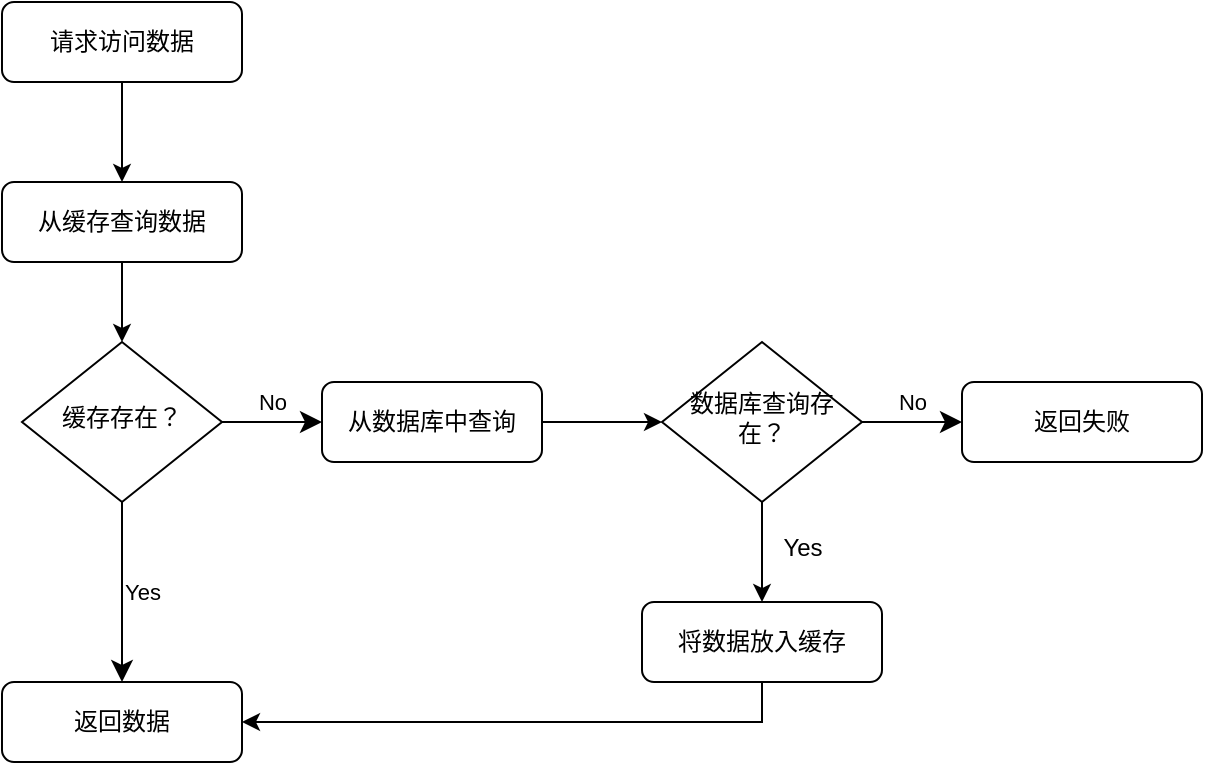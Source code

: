 <mxfile version="21.6.8" type="device">
  <diagram id="C5RBs43oDa-KdzZeNtuy" name="Page-1">
    <mxGraphModel dx="1026" dy="681" grid="1" gridSize="10" guides="1" tooltips="1" connect="1" arrows="1" fold="1" page="1" pageScale="1" pageWidth="827" pageHeight="1169" math="0" shadow="0">
      <root>
        <mxCell id="WIyWlLk6GJQsqaUBKTNV-0" />
        <mxCell id="WIyWlLk6GJQsqaUBKTNV-1" parent="WIyWlLk6GJQsqaUBKTNV-0" />
        <mxCell id="KiFkoGdLlW9KXHeTtFIs-0" value="" style="edgeStyle=orthogonalEdgeStyle;rounded=0;orthogonalLoop=1;jettySize=auto;html=1;" edge="1" parent="WIyWlLk6GJQsqaUBKTNV-1" source="KiFkoGdLlW9KXHeTtFIs-1" target="KiFkoGdLlW9KXHeTtFIs-3">
          <mxGeometry relative="1" as="geometry" />
        </mxCell>
        <mxCell id="KiFkoGdLlW9KXHeTtFIs-1" value="从缓存查询数据" style="rounded=1;whiteSpace=wrap;html=1;fontSize=12;glass=0;strokeWidth=1;shadow=0;" vertex="1" parent="WIyWlLk6GJQsqaUBKTNV-1">
          <mxGeometry x="190" y="160" width="120" height="40" as="geometry" />
        </mxCell>
        <mxCell id="KiFkoGdLlW9KXHeTtFIs-2" value="No" style="edgeStyle=orthogonalEdgeStyle;rounded=0;html=1;jettySize=auto;orthogonalLoop=1;fontSize=11;endArrow=classic;endFill=1;endSize=8;strokeWidth=1;shadow=0;labelBackgroundColor=none;" edge="1" parent="WIyWlLk6GJQsqaUBKTNV-1" source="KiFkoGdLlW9KXHeTtFIs-3" target="KiFkoGdLlW9KXHeTtFIs-5">
          <mxGeometry y="10" relative="1" as="geometry">
            <mxPoint as="offset" />
          </mxGeometry>
        </mxCell>
        <mxCell id="KiFkoGdLlW9KXHeTtFIs-3" value="缓存存在？" style="rhombus;whiteSpace=wrap;html=1;shadow=0;fontFamily=Helvetica;fontSize=12;align=center;strokeWidth=1;spacing=6;spacingTop=-4;" vertex="1" parent="WIyWlLk6GJQsqaUBKTNV-1">
          <mxGeometry x="200" y="240" width="100" height="80" as="geometry" />
        </mxCell>
        <mxCell id="KiFkoGdLlW9KXHeTtFIs-4" value="" style="edgeStyle=orthogonalEdgeStyle;rounded=0;orthogonalLoop=1;jettySize=auto;html=1;" edge="1" parent="WIyWlLk6GJQsqaUBKTNV-1" source="KiFkoGdLlW9KXHeTtFIs-5" target="KiFkoGdLlW9KXHeTtFIs-8">
          <mxGeometry relative="1" as="geometry" />
        </mxCell>
        <mxCell id="KiFkoGdLlW9KXHeTtFIs-5" value="从数据库中查询" style="rounded=1;whiteSpace=wrap;html=1;fontSize=12;glass=0;strokeWidth=1;shadow=0;" vertex="1" parent="WIyWlLk6GJQsqaUBKTNV-1">
          <mxGeometry x="350" y="260" width="110" height="40" as="geometry" />
        </mxCell>
        <mxCell id="KiFkoGdLlW9KXHeTtFIs-6" value="No" style="edgeStyle=orthogonalEdgeStyle;rounded=0;html=1;jettySize=auto;orthogonalLoop=1;fontSize=11;endArrow=classic;endFill=1;endSize=8;strokeWidth=1;shadow=0;labelBackgroundColor=none;" edge="1" parent="WIyWlLk6GJQsqaUBKTNV-1" source="KiFkoGdLlW9KXHeTtFIs-8" target="KiFkoGdLlW9KXHeTtFIs-10">
          <mxGeometry y="10" relative="1" as="geometry">
            <mxPoint as="offset" />
          </mxGeometry>
        </mxCell>
        <mxCell id="KiFkoGdLlW9KXHeTtFIs-7" value="" style="edgeStyle=orthogonalEdgeStyle;rounded=0;orthogonalLoop=1;jettySize=auto;html=1;" edge="1" parent="WIyWlLk6GJQsqaUBKTNV-1" source="KiFkoGdLlW9KXHeTtFIs-8" target="KiFkoGdLlW9KXHeTtFIs-14">
          <mxGeometry relative="1" as="geometry" />
        </mxCell>
        <mxCell id="KiFkoGdLlW9KXHeTtFIs-8" value="数据库查询存在？" style="rhombus;whiteSpace=wrap;html=1;shadow=0;fontFamily=Helvetica;fontSize=12;align=center;strokeWidth=1;spacing=6;spacingTop=-4;" vertex="1" parent="WIyWlLk6GJQsqaUBKTNV-1">
          <mxGeometry x="520" y="240" width="100" height="80" as="geometry" />
        </mxCell>
        <mxCell id="KiFkoGdLlW9KXHeTtFIs-9" value="返回数据" style="rounded=1;whiteSpace=wrap;html=1;fontSize=12;glass=0;strokeWidth=1;shadow=0;" vertex="1" parent="WIyWlLk6GJQsqaUBKTNV-1">
          <mxGeometry x="190" y="410" width="120" height="40" as="geometry" />
        </mxCell>
        <mxCell id="KiFkoGdLlW9KXHeTtFIs-10" value="返回失败" style="rounded=1;whiteSpace=wrap;html=1;fontSize=12;glass=0;strokeWidth=1;shadow=0;" vertex="1" parent="WIyWlLk6GJQsqaUBKTNV-1">
          <mxGeometry x="670" y="260" width="120" height="40" as="geometry" />
        </mxCell>
        <mxCell id="KiFkoGdLlW9KXHeTtFIs-11" style="edgeStyle=orthogonalEdgeStyle;rounded=0;orthogonalLoop=1;jettySize=auto;html=1;exitX=0.5;exitY=1;exitDx=0;exitDy=0;entryX=0.5;entryY=0;entryDx=0;entryDy=0;" edge="1" parent="WIyWlLk6GJQsqaUBKTNV-1" source="KiFkoGdLlW9KXHeTtFIs-12" target="KiFkoGdLlW9KXHeTtFIs-1">
          <mxGeometry relative="1" as="geometry" />
        </mxCell>
        <mxCell id="KiFkoGdLlW9KXHeTtFIs-12" value="请求访问数据" style="rounded=1;whiteSpace=wrap;html=1;fontSize=12;glass=0;strokeWidth=1;shadow=0;" vertex="1" parent="WIyWlLk6GJQsqaUBKTNV-1">
          <mxGeometry x="190" y="70" width="120" height="40" as="geometry" />
        </mxCell>
        <mxCell id="KiFkoGdLlW9KXHeTtFIs-13" style="edgeStyle=orthogonalEdgeStyle;rounded=0;orthogonalLoop=1;jettySize=auto;html=1;entryX=1;entryY=0.5;entryDx=0;entryDy=0;exitX=0.5;exitY=1;exitDx=0;exitDy=0;" edge="1" parent="WIyWlLk6GJQsqaUBKTNV-1" source="KiFkoGdLlW9KXHeTtFIs-14" target="KiFkoGdLlW9KXHeTtFIs-9">
          <mxGeometry relative="1" as="geometry" />
        </mxCell>
        <mxCell id="KiFkoGdLlW9KXHeTtFIs-14" value="将数据放入缓存" style="rounded=1;whiteSpace=wrap;html=1;fontSize=12;glass=0;strokeWidth=1;shadow=0;" vertex="1" parent="WIyWlLk6GJQsqaUBKTNV-1">
          <mxGeometry x="510" y="370" width="120" height="40" as="geometry" />
        </mxCell>
        <mxCell id="KiFkoGdLlW9KXHeTtFIs-15" value="Yes" style="edgeStyle=orthogonalEdgeStyle;rounded=0;html=1;jettySize=auto;orthogonalLoop=1;fontSize=11;endArrow=classic;endFill=1;endSize=8;strokeWidth=1;shadow=0;labelBackgroundColor=none;exitX=0.5;exitY=1;exitDx=0;exitDy=0;entryX=0.5;entryY=0;entryDx=0;entryDy=0;" edge="1" parent="WIyWlLk6GJQsqaUBKTNV-1" source="KiFkoGdLlW9KXHeTtFIs-3" target="KiFkoGdLlW9KXHeTtFIs-9">
          <mxGeometry y="10" relative="1" as="geometry">
            <mxPoint as="offset" />
            <mxPoint x="480" y="350" as="sourcePoint" />
            <mxPoint x="530" y="350" as="targetPoint" />
          </mxGeometry>
        </mxCell>
        <mxCell id="KiFkoGdLlW9KXHeTtFIs-16" value="Yes" style="text;html=1;align=center;verticalAlign=middle;resizable=0;points=[];autosize=1;strokeColor=none;fillColor=none;" vertex="1" parent="WIyWlLk6GJQsqaUBKTNV-1">
          <mxGeometry x="570" y="328" width="40" height="30" as="geometry" />
        </mxCell>
      </root>
    </mxGraphModel>
  </diagram>
</mxfile>

